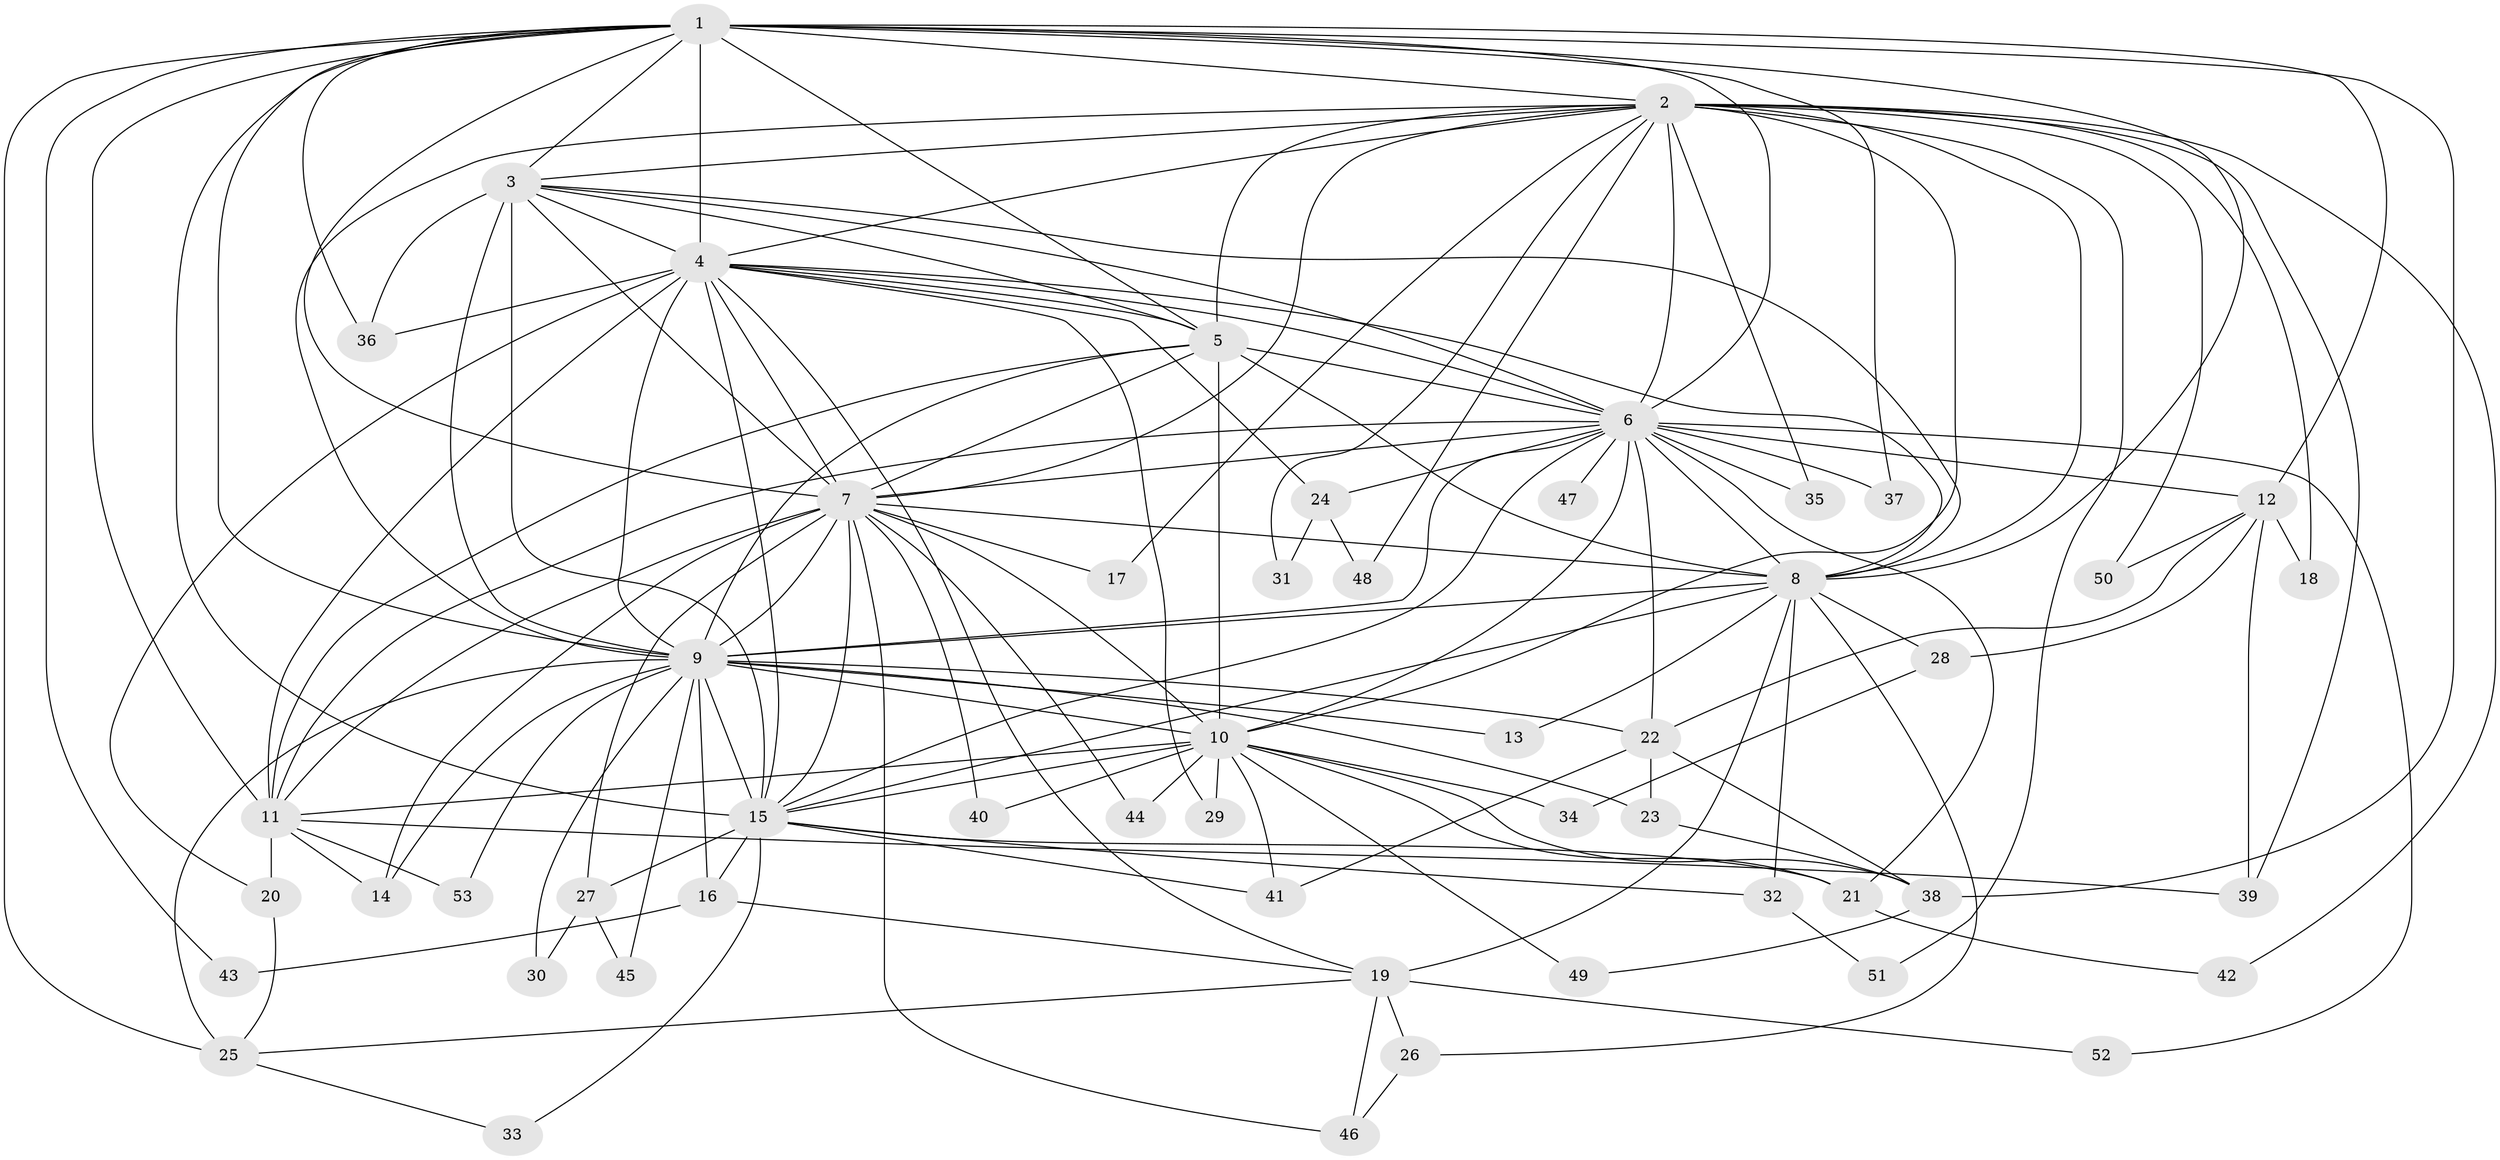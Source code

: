 // original degree distribution, {20: 0.009433962264150943, 22: 0.009433962264150943, 23: 0.009433962264150943, 19: 0.02830188679245283, 26: 0.018867924528301886, 17: 0.009433962264150943, 30: 0.009433962264150943, 3: 0.20754716981132076, 4: 0.11320754716981132, 7: 0.009433962264150943, 2: 0.5471698113207547, 5: 0.018867924528301886, 6: 0.009433962264150943}
// Generated by graph-tools (version 1.1) at 2025/35/03/09/25 02:35:09]
// undirected, 53 vertices, 148 edges
graph export_dot {
graph [start="1"]
  node [color=gray90,style=filled];
  1;
  2;
  3;
  4;
  5;
  6;
  7;
  8;
  9;
  10;
  11;
  12;
  13;
  14;
  15;
  16;
  17;
  18;
  19;
  20;
  21;
  22;
  23;
  24;
  25;
  26;
  27;
  28;
  29;
  30;
  31;
  32;
  33;
  34;
  35;
  36;
  37;
  38;
  39;
  40;
  41;
  42;
  43;
  44;
  45;
  46;
  47;
  48;
  49;
  50;
  51;
  52;
  53;
  1 -- 2 [weight=1.0];
  1 -- 3 [weight=2.0];
  1 -- 4 [weight=3.0];
  1 -- 5 [weight=1.0];
  1 -- 6 [weight=2.0];
  1 -- 7 [weight=1.0];
  1 -- 8 [weight=1.0];
  1 -- 9 [weight=1.0];
  1 -- 11 [weight=1.0];
  1 -- 12 [weight=1.0];
  1 -- 15 [weight=1.0];
  1 -- 25 [weight=1.0];
  1 -- 36 [weight=1.0];
  1 -- 37 [weight=1.0];
  1 -- 38 [weight=1.0];
  1 -- 43 [weight=1.0];
  2 -- 3 [weight=1.0];
  2 -- 4 [weight=3.0];
  2 -- 5 [weight=1.0];
  2 -- 6 [weight=1.0];
  2 -- 7 [weight=1.0];
  2 -- 8 [weight=1.0];
  2 -- 9 [weight=1.0];
  2 -- 10 [weight=3.0];
  2 -- 17 [weight=1.0];
  2 -- 18 [weight=1.0];
  2 -- 31 [weight=1.0];
  2 -- 35 [weight=1.0];
  2 -- 39 [weight=1.0];
  2 -- 42 [weight=1.0];
  2 -- 48 [weight=1.0];
  2 -- 50 [weight=1.0];
  2 -- 51 [weight=1.0];
  3 -- 4 [weight=2.0];
  3 -- 5 [weight=1.0];
  3 -- 6 [weight=1.0];
  3 -- 7 [weight=1.0];
  3 -- 8 [weight=1.0];
  3 -- 9 [weight=1.0];
  3 -- 15 [weight=12.0];
  3 -- 36 [weight=1.0];
  4 -- 5 [weight=3.0];
  4 -- 6 [weight=2.0];
  4 -- 7 [weight=2.0];
  4 -- 8 [weight=3.0];
  4 -- 9 [weight=3.0];
  4 -- 11 [weight=7.0];
  4 -- 15 [weight=1.0];
  4 -- 19 [weight=1.0];
  4 -- 20 [weight=1.0];
  4 -- 24 [weight=1.0];
  4 -- 29 [weight=1.0];
  4 -- 36 [weight=1.0];
  5 -- 6 [weight=1.0];
  5 -- 7 [weight=1.0];
  5 -- 8 [weight=1.0];
  5 -- 9 [weight=1.0];
  5 -- 10 [weight=15.0];
  5 -- 11 [weight=1.0];
  6 -- 7 [weight=1.0];
  6 -- 8 [weight=1.0];
  6 -- 9 [weight=1.0];
  6 -- 10 [weight=2.0];
  6 -- 11 [weight=2.0];
  6 -- 12 [weight=1.0];
  6 -- 15 [weight=2.0];
  6 -- 21 [weight=1.0];
  6 -- 22 [weight=1.0];
  6 -- 24 [weight=1.0];
  6 -- 35 [weight=2.0];
  6 -- 37 [weight=1.0];
  6 -- 47 [weight=1.0];
  6 -- 52 [weight=1.0];
  7 -- 8 [weight=1.0];
  7 -- 9 [weight=2.0];
  7 -- 10 [weight=1.0];
  7 -- 11 [weight=1.0];
  7 -- 14 [weight=1.0];
  7 -- 15 [weight=1.0];
  7 -- 17 [weight=1.0];
  7 -- 27 [weight=1.0];
  7 -- 40 [weight=1.0];
  7 -- 44 [weight=1.0];
  7 -- 46 [weight=1.0];
  8 -- 9 [weight=1.0];
  8 -- 13 [weight=1.0];
  8 -- 15 [weight=1.0];
  8 -- 19 [weight=2.0];
  8 -- 26 [weight=1.0];
  8 -- 28 [weight=1.0];
  8 -- 32 [weight=1.0];
  9 -- 10 [weight=5.0];
  9 -- 13 [weight=1.0];
  9 -- 14 [weight=1.0];
  9 -- 15 [weight=3.0];
  9 -- 16 [weight=1.0];
  9 -- 22 [weight=2.0];
  9 -- 23 [weight=1.0];
  9 -- 25 [weight=2.0];
  9 -- 30 [weight=1.0];
  9 -- 45 [weight=1.0];
  9 -- 53 [weight=1.0];
  10 -- 11 [weight=1.0];
  10 -- 15 [weight=1.0];
  10 -- 21 [weight=1.0];
  10 -- 29 [weight=1.0];
  10 -- 34 [weight=1.0];
  10 -- 38 [weight=1.0];
  10 -- 40 [weight=1.0];
  10 -- 41 [weight=1.0];
  10 -- 44 [weight=1.0];
  10 -- 49 [weight=1.0];
  11 -- 14 [weight=1.0];
  11 -- 20 [weight=1.0];
  11 -- 39 [weight=1.0];
  11 -- 53 [weight=1.0];
  12 -- 18 [weight=1.0];
  12 -- 22 [weight=1.0];
  12 -- 28 [weight=1.0];
  12 -- 39 [weight=1.0];
  12 -- 50 [weight=1.0];
  15 -- 16 [weight=1.0];
  15 -- 21 [weight=1.0];
  15 -- 27 [weight=1.0];
  15 -- 32 [weight=1.0];
  15 -- 33 [weight=1.0];
  15 -- 41 [weight=1.0];
  16 -- 19 [weight=1.0];
  16 -- 43 [weight=1.0];
  19 -- 25 [weight=1.0];
  19 -- 26 [weight=1.0];
  19 -- 46 [weight=1.0];
  19 -- 52 [weight=1.0];
  20 -- 25 [weight=1.0];
  21 -- 42 [weight=1.0];
  22 -- 23 [weight=1.0];
  22 -- 38 [weight=1.0];
  22 -- 41 [weight=1.0];
  23 -- 38 [weight=1.0];
  24 -- 31 [weight=1.0];
  24 -- 48 [weight=1.0];
  25 -- 33 [weight=1.0];
  26 -- 46 [weight=1.0];
  27 -- 30 [weight=1.0];
  27 -- 45 [weight=1.0];
  28 -- 34 [weight=1.0];
  32 -- 51 [weight=1.0];
  38 -- 49 [weight=1.0];
}
